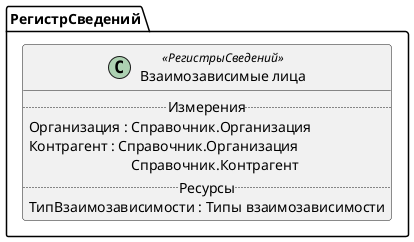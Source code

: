 ﻿@startuml ВзаимозависимыеЛица
'!include templates.wsd
'..\include templates.wsd
class РегистрСведений.ВзаимозависимыеЛица as "Взаимозависимые лица" <<РегистрыСведений>>
{
..Измерения..
Организация : Справочник.Организация
Контрагент : Справочник.Организация\rСправочник.Контрагент
..Ресурсы..
ТипВзаимозависимости : Типы взаимозависимости
}
@enduml
